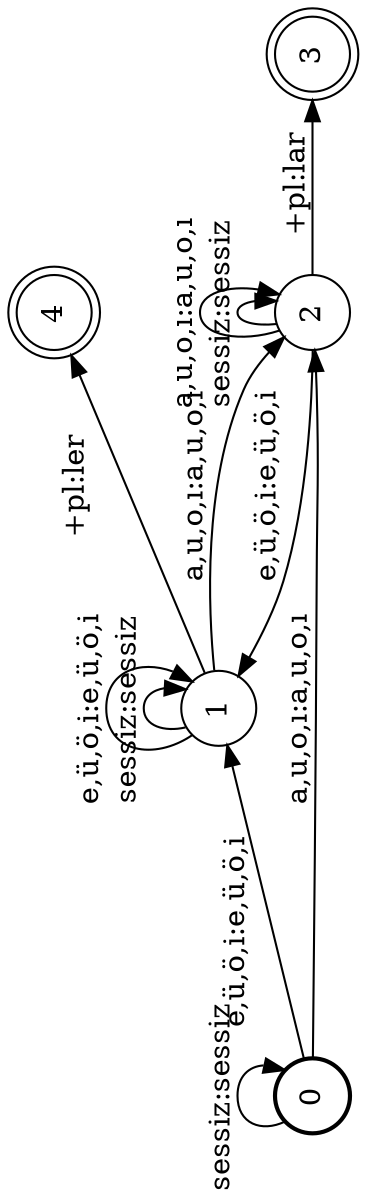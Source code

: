 digraph FST {
rankdir = LR;
size = "8.5,11";
center = 1;
orientation = Landscape;
ranksep = "0.4";
nodesep = "0.25";
0 [label = "0", shape = circle, style = bold, fontsize = 14]
	0 -> 0 [label = "sessiz:sessiz", fontsize = 14];
	0 -> 1 [label = "e,ü,ö,i:e,ü,ö,i", fontsize = 14];
	0 -> 2 [label = "a,u,o,ı:a,u,o,ı", fontsize = 14];
1 [label = "1", shape = circle, style = solid, fontsize = 14]
	1 -> 1 [label = "sessiz:sessiz", fontsize = 14];
	1 -> 2 [label = "a,u,o,ı:a,u,o,ı", fontsize = 14];
	1 -> 1 [label = "e,ü,ö,i:e,ü,ö,i", fontsize = 14];
	1 -> 4 [label = "+pl:ler", fontsize = 14];
2 [label = "2", shape = circle, style = solid, fontsize = 14]
	2 -> 2 [label = "sessiz:sessiz", fontsize = 14];
	2 -> 1 [label = "e,ü,ö,i:e,ü,ö,i", fontsize = 14];
	2 -> 2 [label = "a,u,o,ı:a,u,o,ı", fontsize = 14];
	2 -> 3 [label = "+pl:lar", fontsize = 14];
3 [label = "3", shape = doublecircle, style = solid, fontsize = 14]
4 [label = "4", shape = doublecircle, style = solid, fontsize = 14]
}
